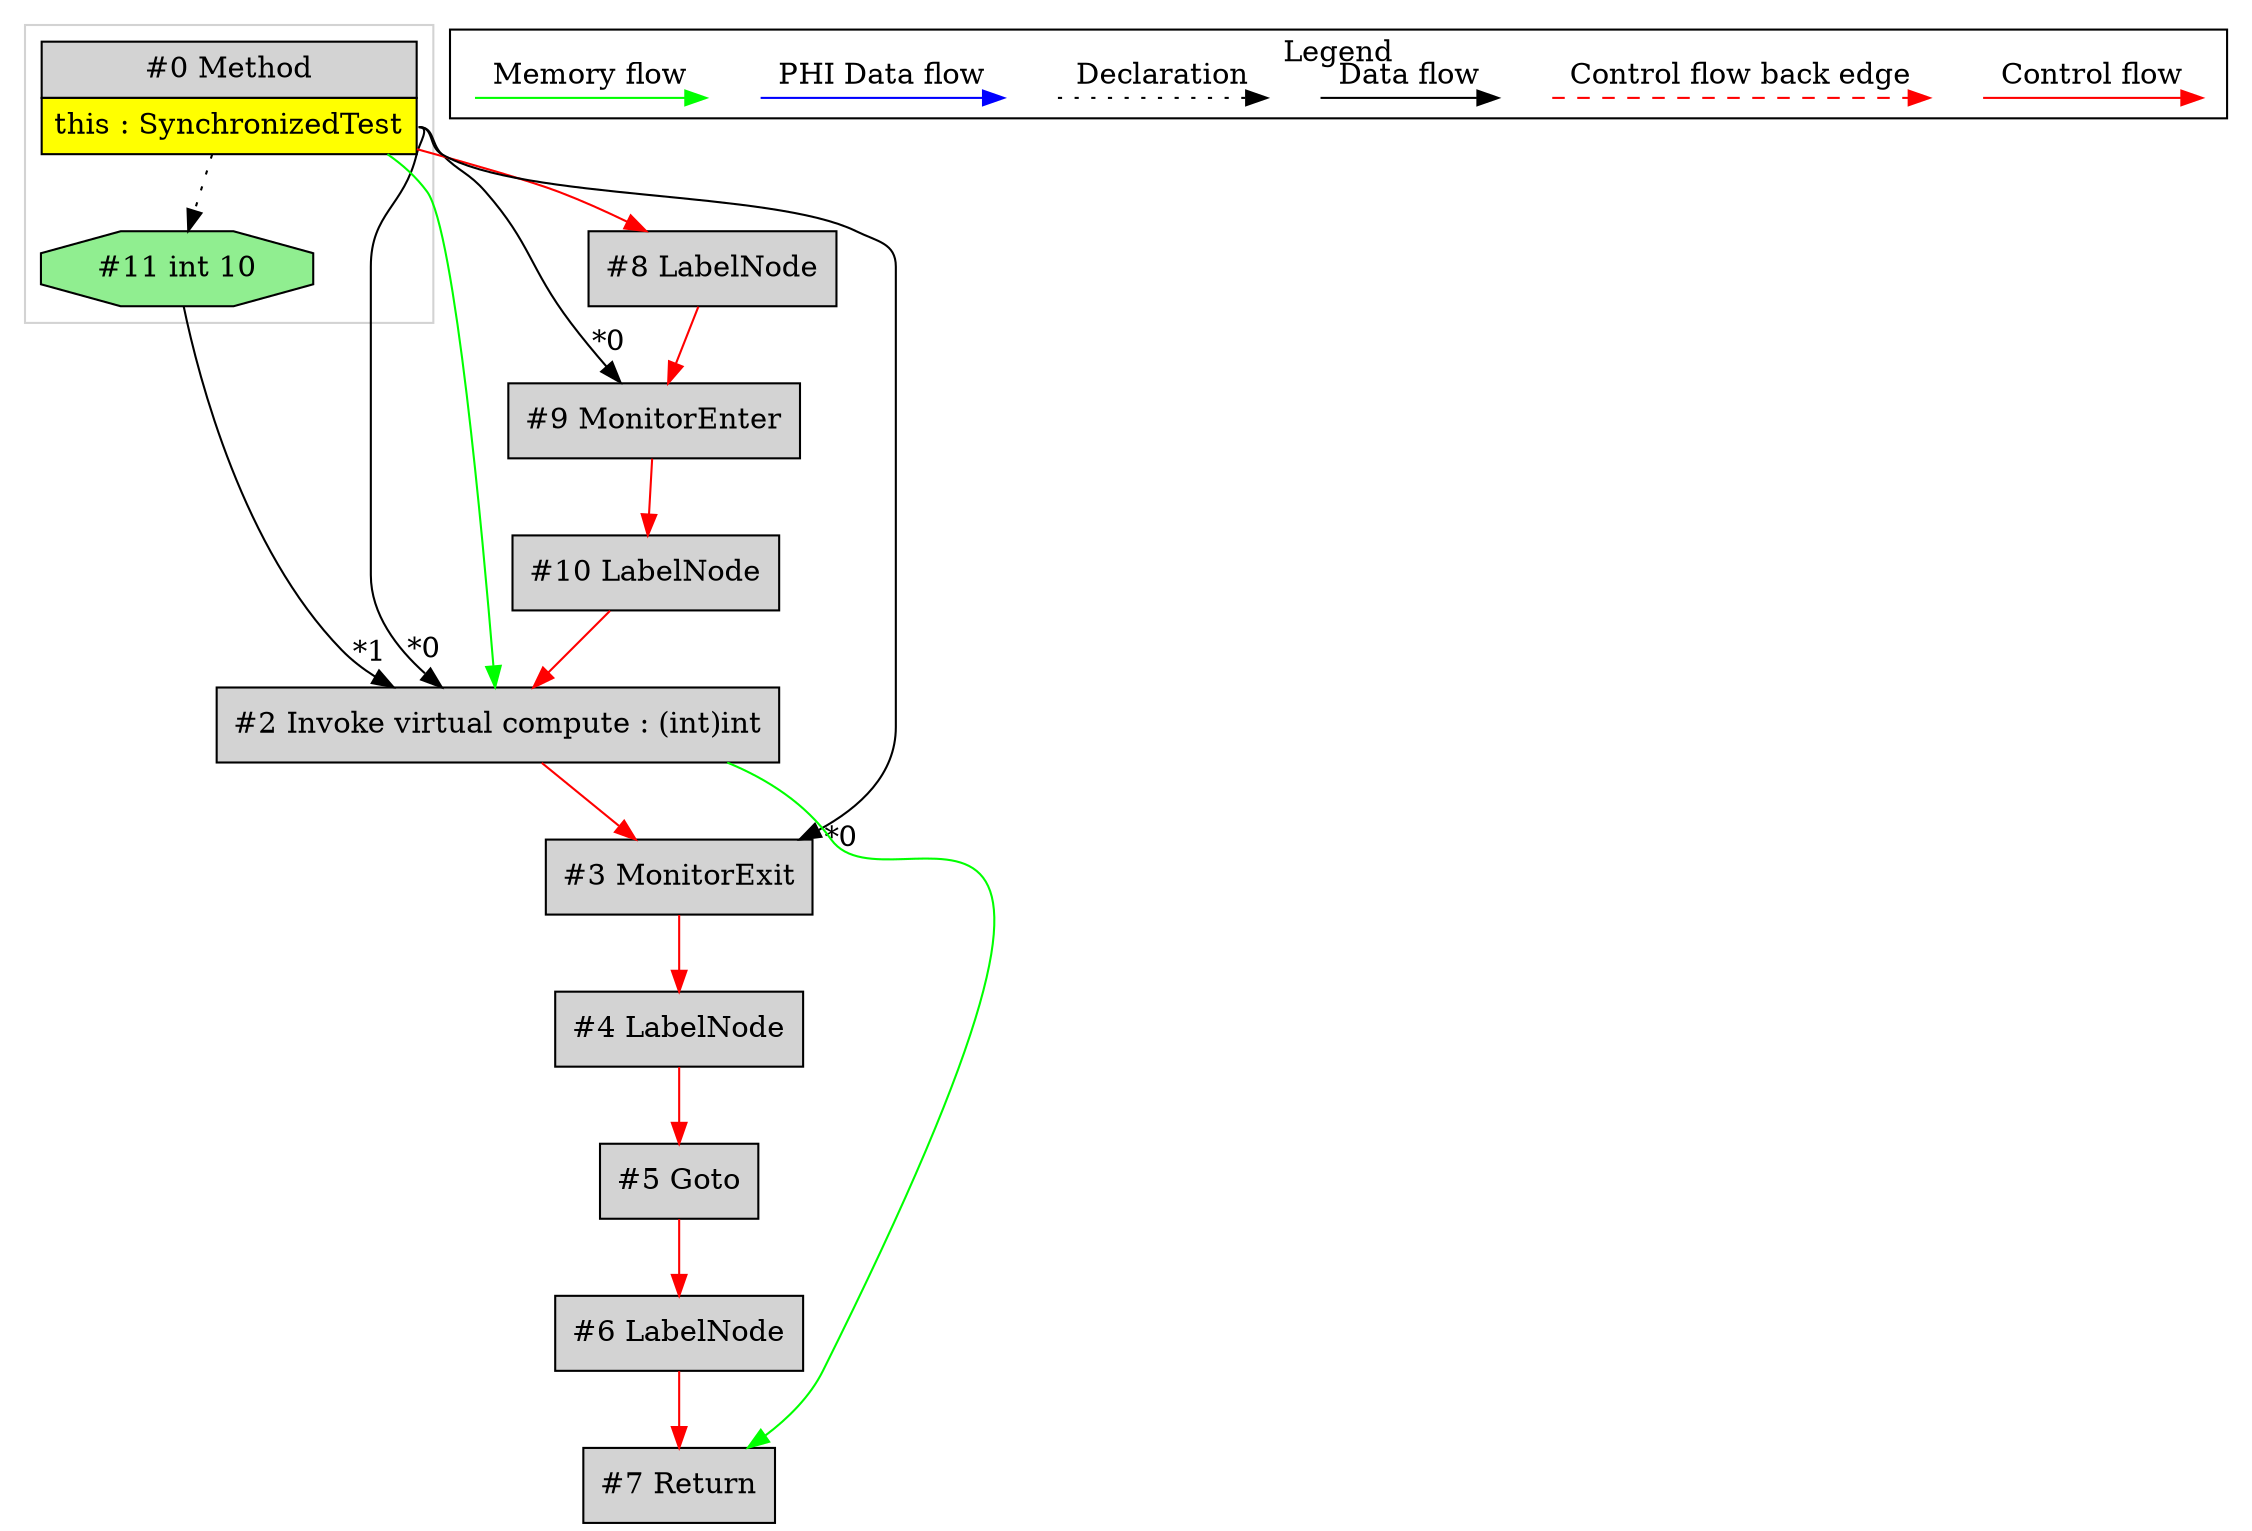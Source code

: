 digraph {
 node0[margin="0", label=<<table border="0" cellborder="1" cellspacing="0" cellpadding="5"><tr><td colspan="1">#0 Method</td></tr><tr><td port="prj1" bgcolor="yellow">this : SynchronizedTest</td></tr></table>>,shape=none, fillcolor=lightgrey, style=filled];
 node2[label="#2 Invoke virtual compute : (int)int",shape=box, fillcolor=lightgrey, style=filled];
 node0:prj1 -> node2[headlabel="*0", labeldistance=2];
 node11 -> node2[headlabel="*1", labeldistance=2];
 node10 -> node2[labeldistance=2, color=red, fontcolor=red];
 node0 -> node2[labeldistance=2, color=green, constraint=false];
 node10[label="#10 LabelNode",shape=box, fillcolor=lightgrey, style=filled];
 node9 -> node10[labeldistance=2, color=red, fontcolor=red];
 node9[label="#9 MonitorEnter",shape=box, fillcolor=lightgrey, style=filled];
 node0:prj1 -> node9[headlabel="*0", labeldistance=2];
 node8 -> node9[labeldistance=2, color=red, fontcolor=red];
 node8[label="#8 LabelNode",shape=box, fillcolor=lightgrey, style=filled];
 node0 -> node8[labeldistance=2, color=red, fontcolor=red];
 node3[label="#3 MonitorExit",shape=box, fillcolor=lightgrey, style=filled];
 node0:prj1 -> node3[headlabel="*0", labeldistance=2];
 node2 -> node3[labeldistance=2, color=red, fontcolor=red];
 node4[label="#4 LabelNode",shape=box, fillcolor=lightgrey, style=filled];
 node3 -> node4[labeldistance=2, color=red, fontcolor=red];
 node5[label="#5 Goto",shape=box, fillcolor=lightgrey, style=filled];
 node4 -> node5[labeldistance=2, color=red, fontcolor=red];
 node6[label="#6 LabelNode",shape=box, fillcolor=lightgrey, style=filled];
 node5 -> node6[labeldistance=2, color=red, fontcolor=red];
 node7[label="#7 Return",shape=box, fillcolor=lightgrey, style=filled];
 node6 -> node7[labeldistance=2, color=red, fontcolor=red];
 node2 -> node7[labeldistance=2, color=green, constraint=false];
 node11[label="#11 int 10",shape=octagon, fillcolor=lightgreen, style=filled];
 node0 -> node11[style=dotted];
 subgraph cluster_0 {
  color=lightgray;
  node0;
  node11;
 }
 subgraph cluster_000 {
  label = "Legend";
  node [shape=point]
  {
   rank=same;
   c0 [style = invis];
   c1 [style = invis];
   c2 [style = invis];
   c3 [style = invis];
   d0 [style = invis];
   d1 [style = invis];
   d2 [style = invis];
   d3 [style = invis];
   d4 [style = invis];
   d5 [style = invis];
   d6 [style = invis];
   d7 [style = invis];
  }
  c0 -> c1 [label="Control flow", style=solid, color=red]
  c2 -> c3 [label="Control flow back edge", style=dashed, color=red]
  d0 -> d1 [label="Data flow"]
  d2 -> d3 [label="Declaration", style=dotted]
  d4 -> d5 [label="PHI Data flow", color=blue]
  d6 -> d7 [label="Memory flow", color=green]
 }

}
